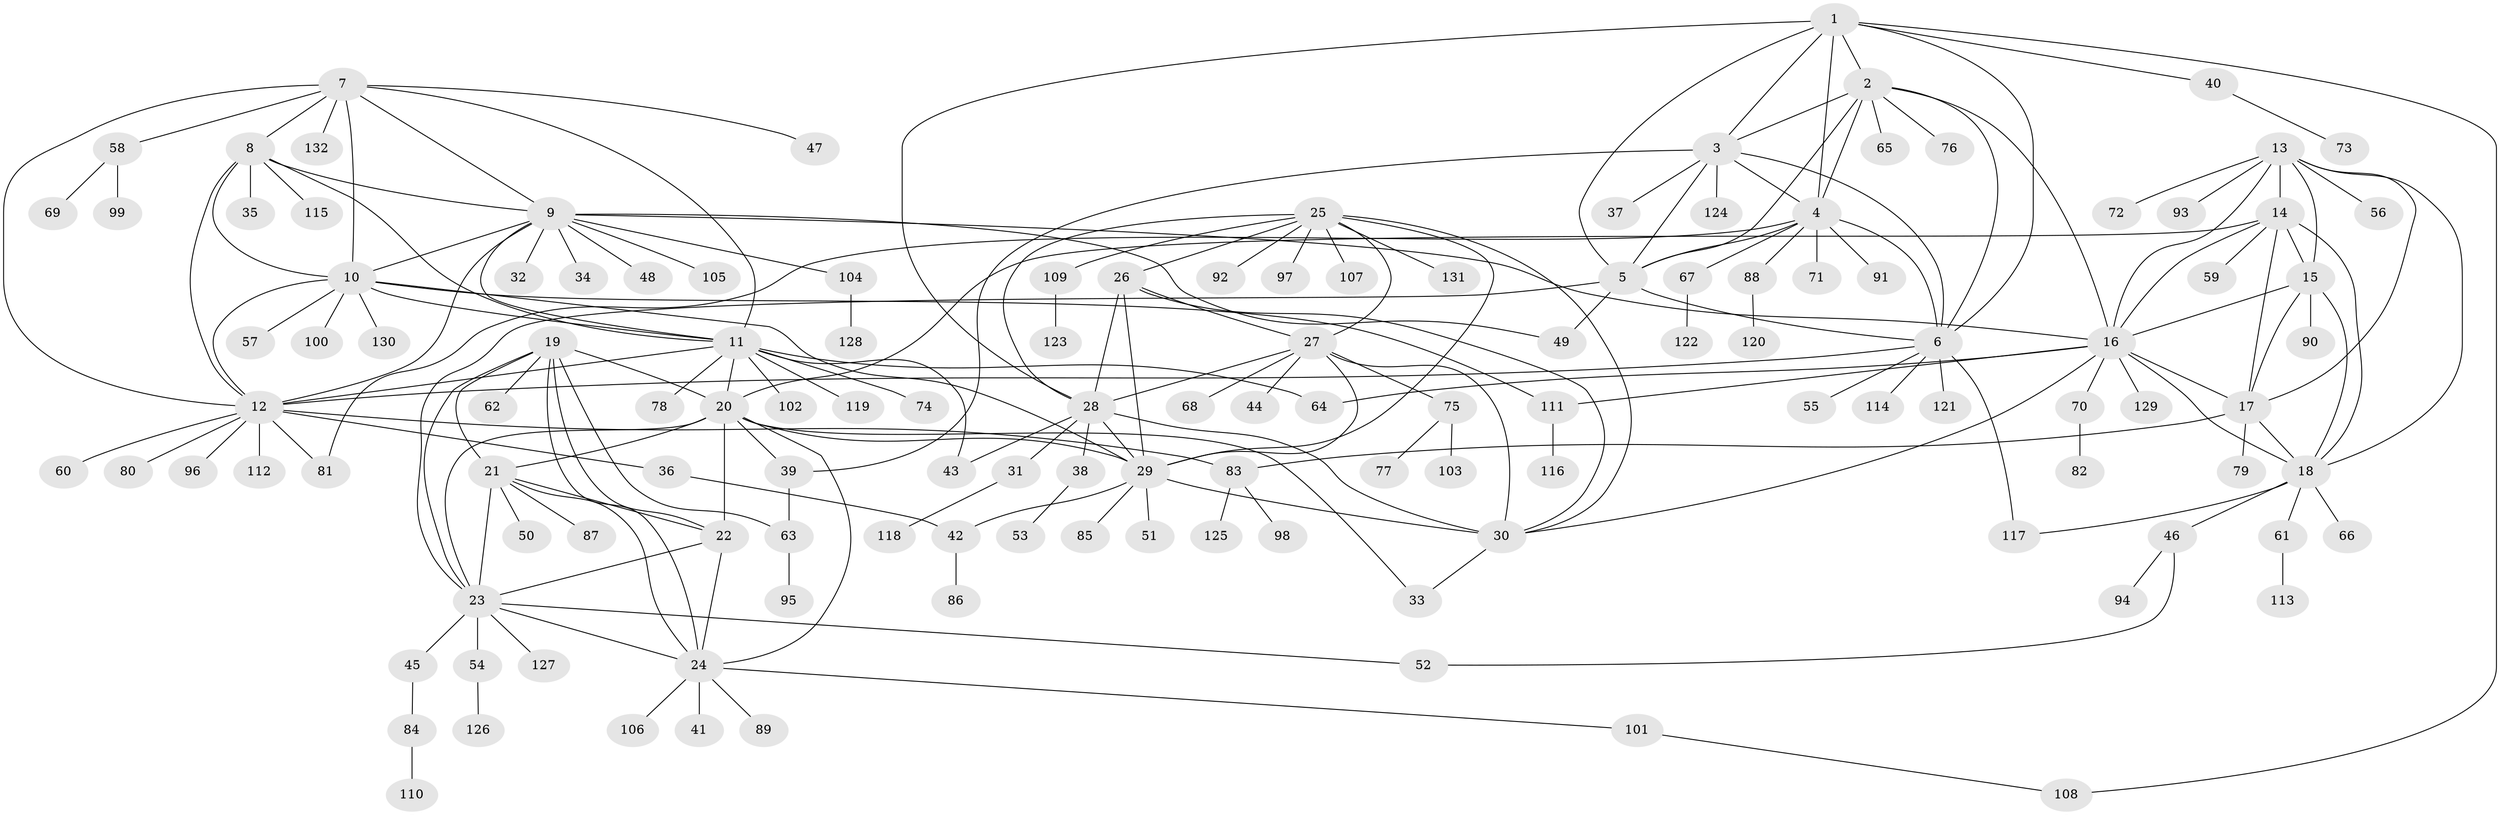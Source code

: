 // coarse degree distribution, {8: 0.06329113924050633, 6: 0.05063291139240506, 4: 0.0379746835443038, 11: 0.012658227848101266, 9: 0.06329113924050633, 16: 0.012658227848101266, 5: 0.0379746835443038, 7: 0.012658227848101266, 3: 0.012658227848101266, 1: 0.5443037974683544, 2: 0.1518987341772152}
// Generated by graph-tools (version 1.1) at 2025/19/03/04/25 18:19:40]
// undirected, 132 vertices, 200 edges
graph export_dot {
graph [start="1"]
  node [color=gray90,style=filled];
  1;
  2;
  3;
  4;
  5;
  6;
  7;
  8;
  9;
  10;
  11;
  12;
  13;
  14;
  15;
  16;
  17;
  18;
  19;
  20;
  21;
  22;
  23;
  24;
  25;
  26;
  27;
  28;
  29;
  30;
  31;
  32;
  33;
  34;
  35;
  36;
  37;
  38;
  39;
  40;
  41;
  42;
  43;
  44;
  45;
  46;
  47;
  48;
  49;
  50;
  51;
  52;
  53;
  54;
  55;
  56;
  57;
  58;
  59;
  60;
  61;
  62;
  63;
  64;
  65;
  66;
  67;
  68;
  69;
  70;
  71;
  72;
  73;
  74;
  75;
  76;
  77;
  78;
  79;
  80;
  81;
  82;
  83;
  84;
  85;
  86;
  87;
  88;
  89;
  90;
  91;
  92;
  93;
  94;
  95;
  96;
  97;
  98;
  99;
  100;
  101;
  102;
  103;
  104;
  105;
  106;
  107;
  108;
  109;
  110;
  111;
  112;
  113;
  114;
  115;
  116;
  117;
  118;
  119;
  120;
  121;
  122;
  123;
  124;
  125;
  126;
  127;
  128;
  129;
  130;
  131;
  132;
  1 -- 2;
  1 -- 3;
  1 -- 4;
  1 -- 5;
  1 -- 6;
  1 -- 28;
  1 -- 40;
  1 -- 108;
  2 -- 3;
  2 -- 4;
  2 -- 5;
  2 -- 6;
  2 -- 16;
  2 -- 65;
  2 -- 76;
  3 -- 4;
  3 -- 5;
  3 -- 6;
  3 -- 37;
  3 -- 39;
  3 -- 124;
  4 -- 5;
  4 -- 6;
  4 -- 67;
  4 -- 71;
  4 -- 81;
  4 -- 88;
  4 -- 91;
  5 -- 6;
  5 -- 23;
  5 -- 49;
  6 -- 12;
  6 -- 55;
  6 -- 114;
  6 -- 117;
  6 -- 121;
  7 -- 8;
  7 -- 9;
  7 -- 10;
  7 -- 11;
  7 -- 12;
  7 -- 47;
  7 -- 58;
  7 -- 132;
  8 -- 9;
  8 -- 10;
  8 -- 11;
  8 -- 12;
  8 -- 35;
  8 -- 115;
  9 -- 10;
  9 -- 11;
  9 -- 12;
  9 -- 16;
  9 -- 32;
  9 -- 34;
  9 -- 48;
  9 -- 49;
  9 -- 104;
  9 -- 105;
  10 -- 11;
  10 -- 12;
  10 -- 29;
  10 -- 57;
  10 -- 100;
  10 -- 111;
  10 -- 130;
  11 -- 12;
  11 -- 20;
  11 -- 43;
  11 -- 64;
  11 -- 74;
  11 -- 78;
  11 -- 102;
  11 -- 119;
  12 -- 36;
  12 -- 60;
  12 -- 80;
  12 -- 81;
  12 -- 83;
  12 -- 96;
  12 -- 112;
  13 -- 14;
  13 -- 15;
  13 -- 16;
  13 -- 17;
  13 -- 18;
  13 -- 56;
  13 -- 72;
  13 -- 93;
  14 -- 15;
  14 -- 16;
  14 -- 17;
  14 -- 18;
  14 -- 20;
  14 -- 59;
  15 -- 16;
  15 -- 17;
  15 -- 18;
  15 -- 90;
  16 -- 17;
  16 -- 18;
  16 -- 30;
  16 -- 64;
  16 -- 70;
  16 -- 111;
  16 -- 129;
  17 -- 18;
  17 -- 79;
  17 -- 83;
  18 -- 46;
  18 -- 61;
  18 -- 66;
  18 -- 117;
  19 -- 20;
  19 -- 21;
  19 -- 22;
  19 -- 23;
  19 -- 24;
  19 -- 62;
  19 -- 63;
  20 -- 21;
  20 -- 22;
  20 -- 23;
  20 -- 24;
  20 -- 29;
  20 -- 33;
  20 -- 39;
  21 -- 22;
  21 -- 23;
  21 -- 24;
  21 -- 50;
  21 -- 87;
  22 -- 23;
  22 -- 24;
  23 -- 24;
  23 -- 45;
  23 -- 52;
  23 -- 54;
  23 -- 127;
  24 -- 41;
  24 -- 89;
  24 -- 101;
  24 -- 106;
  25 -- 26;
  25 -- 27;
  25 -- 28;
  25 -- 29;
  25 -- 30;
  25 -- 92;
  25 -- 97;
  25 -- 107;
  25 -- 109;
  25 -- 131;
  26 -- 27;
  26 -- 28;
  26 -- 29;
  26 -- 30;
  27 -- 28;
  27 -- 29;
  27 -- 30;
  27 -- 44;
  27 -- 68;
  27 -- 75;
  28 -- 29;
  28 -- 30;
  28 -- 31;
  28 -- 38;
  28 -- 43;
  29 -- 30;
  29 -- 42;
  29 -- 51;
  29 -- 85;
  30 -- 33;
  31 -- 118;
  36 -- 42;
  38 -- 53;
  39 -- 63;
  40 -- 73;
  42 -- 86;
  45 -- 84;
  46 -- 52;
  46 -- 94;
  54 -- 126;
  58 -- 69;
  58 -- 99;
  61 -- 113;
  63 -- 95;
  67 -- 122;
  70 -- 82;
  75 -- 77;
  75 -- 103;
  83 -- 98;
  83 -- 125;
  84 -- 110;
  88 -- 120;
  101 -- 108;
  104 -- 128;
  109 -- 123;
  111 -- 116;
}
